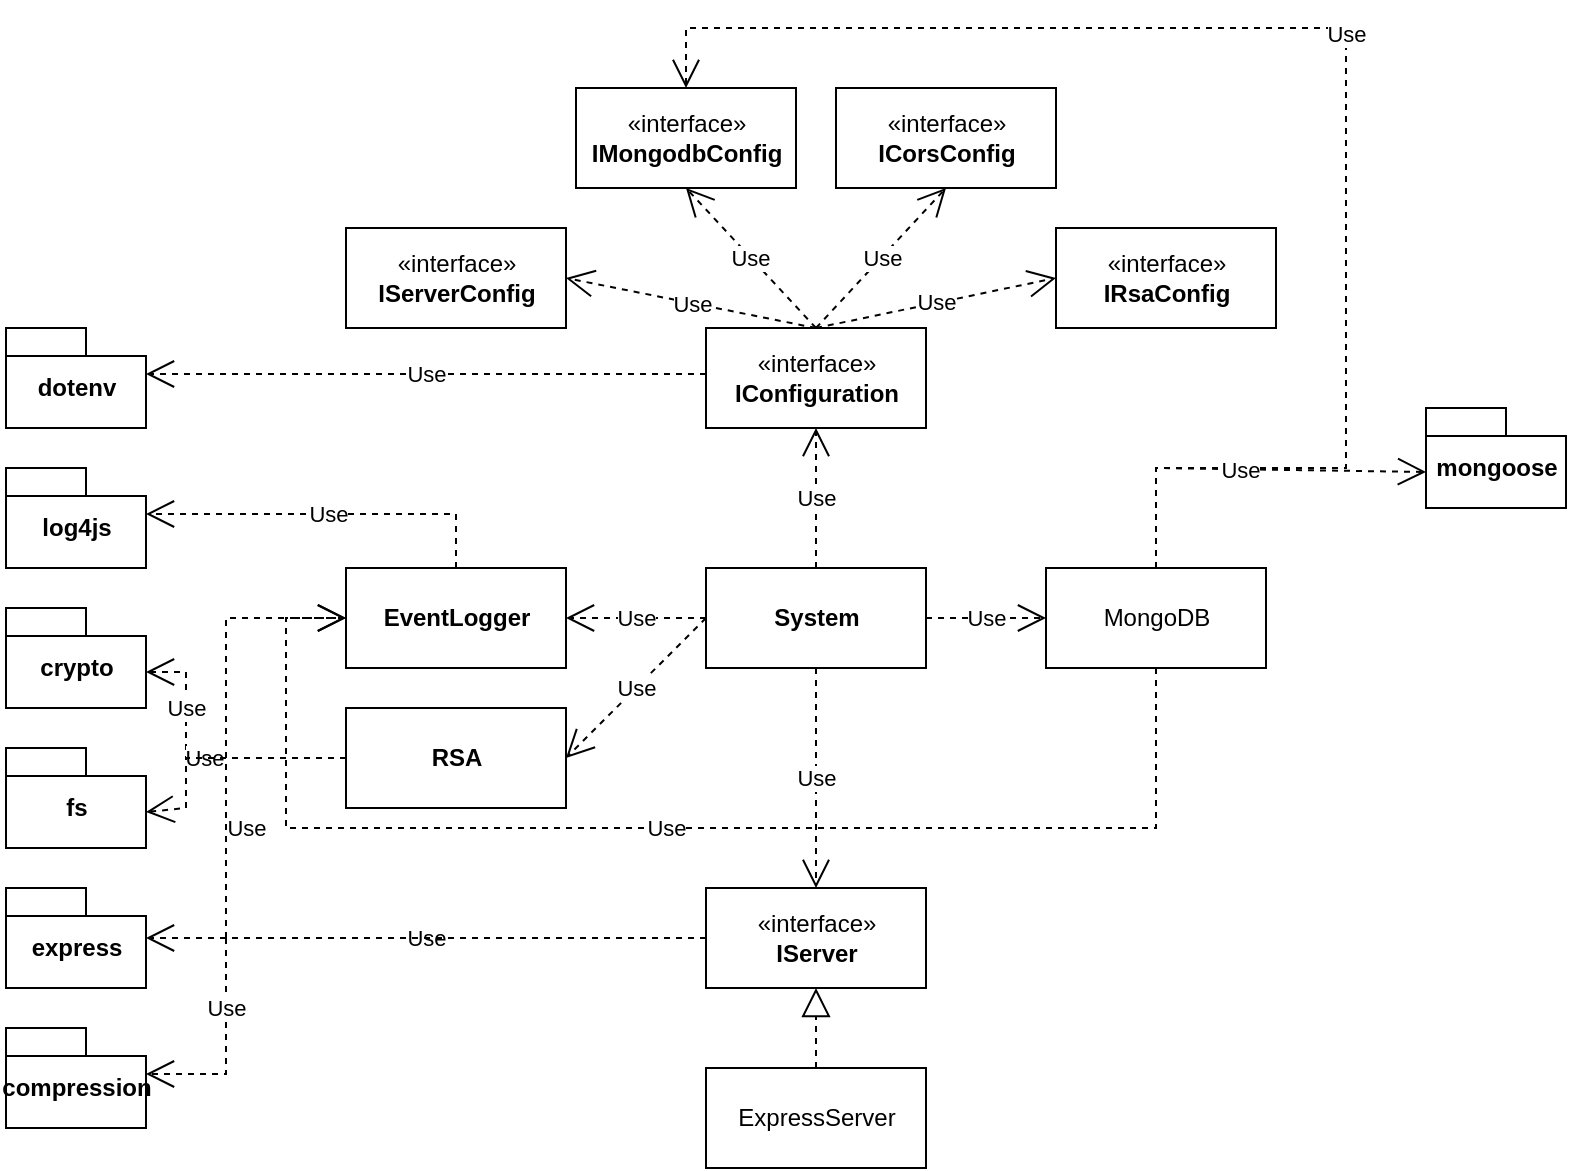 <mxfile version="17.2.4" type="device"><diagram id="6Z5-7DVcIzeGbHoEJOS7" name="Seite-1"><mxGraphModel dx="1186" dy="773" grid="1" gridSize="10" guides="1" tooltips="1" connect="1" arrows="1" fold="1" page="1" pageScale="1" pageWidth="1169" pageHeight="827" math="0" shadow="0"><root><mxCell id="0"/><mxCell id="1" parent="0"/><mxCell id="TeJl24mnxh_Jbmusd_PI-1" value="«interface»&lt;br&gt;&lt;b&gt;IConfiguration&lt;/b&gt;" style="html=1;" vertex="1" parent="1"><mxGeometry x="380" y="170" width="110" height="50" as="geometry"/></mxCell><mxCell id="TeJl24mnxh_Jbmusd_PI-2" value="«interface»&lt;br&gt;&lt;b&gt;IServerConfig&lt;/b&gt;" style="html=1;" vertex="1" parent="1"><mxGeometry x="200" y="120" width="110" height="50" as="geometry"/></mxCell><mxCell id="TeJl24mnxh_Jbmusd_PI-4" value="«interface»&lt;br&gt;&lt;b&gt;IMongodbConfig&lt;/b&gt;" style="html=1;" vertex="1" parent="1"><mxGeometry x="315" y="50" width="110" height="50" as="geometry"/></mxCell><mxCell id="TeJl24mnxh_Jbmusd_PI-5" value="«interface»&lt;br&gt;&lt;b&gt;ICorsConfig&lt;/b&gt;" style="html=1;" vertex="1" parent="1"><mxGeometry x="445" y="50" width="110" height="50" as="geometry"/></mxCell><mxCell id="TeJl24mnxh_Jbmusd_PI-6" value="«interface»&lt;br&gt;&lt;b&gt;IRsaConfig&lt;/b&gt;" style="html=1;" vertex="1" parent="1"><mxGeometry x="555" y="120" width="110" height="50" as="geometry"/></mxCell><mxCell id="TeJl24mnxh_Jbmusd_PI-7" value="System" style="html=1;fontStyle=1" vertex="1" parent="1"><mxGeometry x="380" y="290" width="110" height="50" as="geometry"/></mxCell><mxCell id="TeJl24mnxh_Jbmusd_PI-8" value="Use" style="endArrow=open;endSize=12;dashed=1;html=1;rounded=0;exitX=0.5;exitY=0;exitDx=0;exitDy=0;entryX=0.5;entryY=1;entryDx=0;entryDy=0;" edge="1" parent="1" source="TeJl24mnxh_Jbmusd_PI-7" target="TeJl24mnxh_Jbmusd_PI-1"><mxGeometry width="160" relative="1" as="geometry"><mxPoint x="434.5" y="280" as="sourcePoint"/><mxPoint x="434.5" y="230" as="targetPoint"/></mxGeometry></mxCell><mxCell id="TeJl24mnxh_Jbmusd_PI-9" value="Use" style="endArrow=open;endSize=12;dashed=1;html=1;rounded=0;exitX=0.5;exitY=0;exitDx=0;exitDy=0;entryX=1;entryY=0.5;entryDx=0;entryDy=0;" edge="1" parent="1" source="TeJl24mnxh_Jbmusd_PI-1" target="TeJl24mnxh_Jbmusd_PI-2"><mxGeometry width="160" relative="1" as="geometry"><mxPoint x="434.5" y="150" as="sourcePoint"/><mxPoint x="250" y="130" as="targetPoint"/></mxGeometry></mxCell><mxCell id="TeJl24mnxh_Jbmusd_PI-10" value="Use" style="endArrow=open;endSize=12;dashed=1;html=1;rounded=0;exitX=0.5;exitY=0;exitDx=0;exitDy=0;entryX=0;entryY=0.5;entryDx=0;entryDy=0;" edge="1" parent="1" source="TeJl24mnxh_Jbmusd_PI-1" target="TeJl24mnxh_Jbmusd_PI-6"><mxGeometry width="160" relative="1" as="geometry"><mxPoint x="434.5" y="150" as="sourcePoint"/><mxPoint x="434.5" y="100" as="targetPoint"/></mxGeometry></mxCell><mxCell id="TeJl24mnxh_Jbmusd_PI-11" value="Use" style="endArrow=open;endSize=12;dashed=1;html=1;rounded=0;exitX=0.5;exitY=0;exitDx=0;exitDy=0;entryX=0.5;entryY=1;entryDx=0;entryDy=0;" edge="1" parent="1" source="TeJl24mnxh_Jbmusd_PI-1" target="TeJl24mnxh_Jbmusd_PI-4"><mxGeometry width="160" relative="1" as="geometry"><mxPoint x="434.5" y="150" as="sourcePoint"/><mxPoint x="434.5" y="100" as="targetPoint"/></mxGeometry></mxCell><mxCell id="TeJl24mnxh_Jbmusd_PI-12" value="Use" style="endArrow=open;endSize=12;dashed=1;html=1;rounded=0;entryX=0.5;entryY=1;entryDx=0;entryDy=0;" edge="1" parent="1" target="TeJl24mnxh_Jbmusd_PI-5"><mxGeometry width="160" relative="1" as="geometry"><mxPoint x="435" y="170" as="sourcePoint"/><mxPoint x="470" y="120" as="targetPoint"/></mxGeometry></mxCell><mxCell id="TeJl24mnxh_Jbmusd_PI-13" value="EventLogger" style="html=1;fontStyle=1" vertex="1" parent="1"><mxGeometry x="200" y="290" width="110" height="50" as="geometry"/></mxCell><mxCell id="TeJl24mnxh_Jbmusd_PI-14" value="Use" style="endArrow=open;endSize=12;dashed=1;html=1;rounded=0;exitX=0;exitY=0.5;exitDx=0;exitDy=0;entryX=1;entryY=0.5;entryDx=0;entryDy=0;" edge="1" parent="1" source="TeJl24mnxh_Jbmusd_PI-7" target="TeJl24mnxh_Jbmusd_PI-13"><mxGeometry width="160" relative="1" as="geometry"><mxPoint x="365" y="314.5" as="sourcePoint"/><mxPoint x="320" y="315" as="targetPoint"/></mxGeometry></mxCell><mxCell id="TeJl24mnxh_Jbmusd_PI-15" value="&lt;b&gt;RSA&lt;/b&gt;" style="html=1;" vertex="1" parent="1"><mxGeometry x="200" y="360" width="110" height="50" as="geometry"/></mxCell><mxCell id="TeJl24mnxh_Jbmusd_PI-16" value="Use" style="endArrow=open;endSize=12;dashed=1;html=1;rounded=0;exitX=0;exitY=0.5;exitDx=0;exitDy=0;entryX=1;entryY=0.5;entryDx=0;entryDy=0;" edge="1" parent="1" source="TeJl24mnxh_Jbmusd_PI-7" target="TeJl24mnxh_Jbmusd_PI-15"><mxGeometry width="160" relative="1" as="geometry"><mxPoint x="390" y="384.5" as="sourcePoint"/><mxPoint x="330" y="385" as="targetPoint"/></mxGeometry></mxCell><mxCell id="TeJl24mnxh_Jbmusd_PI-18" value="MongoDB" style="html=1;" vertex="1" parent="1"><mxGeometry x="550" y="290" width="110" height="50" as="geometry"/></mxCell><mxCell id="TeJl24mnxh_Jbmusd_PI-19" value="Use" style="endArrow=open;endSize=12;dashed=1;html=1;rounded=0;exitX=0.5;exitY=0;exitDx=0;exitDy=0;entryX=0.5;entryY=0;entryDx=0;entryDy=0;" edge="1" parent="1" source="TeJl24mnxh_Jbmusd_PI-18" target="TeJl24mnxh_Jbmusd_PI-4"><mxGeometry width="160" relative="1" as="geometry"><mxPoint x="604.5" y="260" as="sourcePoint"/><mxPoint x="600" y="30" as="targetPoint"/><Array as="points"><mxPoint x="605" y="240"/><mxPoint x="700" y="240"/><mxPoint x="700" y="20"/><mxPoint x="370" y="20"/></Array></mxGeometry></mxCell><mxCell id="TeJl24mnxh_Jbmusd_PI-20" value="Use" style="endArrow=open;endSize=12;dashed=1;html=1;rounded=0;entryX=0;entryY=0.5;entryDx=0;entryDy=0;exitX=1;exitY=0.5;exitDx=0;exitDy=0;" edge="1" parent="1" source="TeJl24mnxh_Jbmusd_PI-7" target="TeJl24mnxh_Jbmusd_PI-18"><mxGeometry width="160" relative="1" as="geometry"><mxPoint x="510" y="315" as="sourcePoint"/><mxPoint x="540" y="314.5" as="targetPoint"/></mxGeometry></mxCell><mxCell id="TeJl24mnxh_Jbmusd_PI-21" value="Use" style="endArrow=open;endSize=12;dashed=1;html=1;rounded=0;exitX=0.5;exitY=1;exitDx=0;exitDy=0;entryX=0;entryY=0.5;entryDx=0;entryDy=0;" edge="1" parent="1" source="TeJl24mnxh_Jbmusd_PI-18" target="TeJl24mnxh_Jbmusd_PI-13"><mxGeometry width="160" relative="1" as="geometry"><mxPoint x="604.5" y="355" as="sourcePoint"/><mxPoint x="140" y="320" as="targetPoint"/><Array as="points"><mxPoint x="605" y="420"/><mxPoint x="170" y="420"/><mxPoint x="170" y="315"/></Array></mxGeometry></mxCell><mxCell id="TeJl24mnxh_Jbmusd_PI-22" value="«interface»&lt;br&gt;&lt;b&gt;IServer&lt;/b&gt;" style="html=1;" vertex="1" parent="1"><mxGeometry x="380" y="450" width="110" height="50" as="geometry"/></mxCell><mxCell id="TeJl24mnxh_Jbmusd_PI-23" value="Use" style="endArrow=open;endSize=12;dashed=1;html=1;rounded=0;entryX=0.5;entryY=0;entryDx=0;entryDy=0;exitX=0.5;exitY=1;exitDx=0;exitDy=0;" edge="1" parent="1" source="TeJl24mnxh_Jbmusd_PI-7" target="TeJl24mnxh_Jbmusd_PI-22"><mxGeometry width="160" relative="1" as="geometry"><mxPoint x="434.5" y="360" as="sourcePoint"/><mxPoint x="434.5" y="410" as="targetPoint"/></mxGeometry></mxCell><mxCell id="TeJl24mnxh_Jbmusd_PI-24" value="ExpressServer" style="html=1;" vertex="1" parent="1"><mxGeometry x="380" y="540" width="110" height="50" as="geometry"/></mxCell><mxCell id="TeJl24mnxh_Jbmusd_PI-25" value="" style="endArrow=block;dashed=1;endFill=0;endSize=12;html=1;rounded=0;exitX=0.5;exitY=0;exitDx=0;exitDy=0;entryX=0.5;entryY=1;entryDx=0;entryDy=0;" edge="1" parent="1" source="TeJl24mnxh_Jbmusd_PI-24" target="TeJl24mnxh_Jbmusd_PI-22"><mxGeometry width="160" relative="1" as="geometry"><mxPoint x="435" y="530" as="sourcePoint"/><mxPoint x="435" y="510" as="targetPoint"/></mxGeometry></mxCell><mxCell id="TeJl24mnxh_Jbmusd_PI-26" value="Use" style="endArrow=open;endSize=12;dashed=1;html=1;rounded=0;exitX=0;exitY=0.5;exitDx=0;exitDy=0;entryX=0;entryY=0.5;entryDx=0;entryDy=0;" edge="1" parent="1" source="TeJl24mnxh_Jbmusd_PI-22" target="TeJl24mnxh_Jbmusd_PI-13"><mxGeometry x="0.283" y="-10" width="160" relative="1" as="geometry"><mxPoint x="350" y="474.5" as="sourcePoint"/><mxPoint x="130" y="320" as="targetPoint"/><Array as="points"><mxPoint x="140" y="475"/><mxPoint x="140" y="315"/></Array><mxPoint as="offset"/></mxGeometry></mxCell><mxCell id="TeJl24mnxh_Jbmusd_PI-27" value="express" style="shape=folder;fontStyle=1;spacingTop=10;tabWidth=40;tabHeight=14;tabPosition=left;html=1;" vertex="1" parent="1"><mxGeometry x="30" y="450" width="70" height="50" as="geometry"/></mxCell><mxCell id="TeJl24mnxh_Jbmusd_PI-28" value="Use" style="endArrow=open;endSize=12;dashed=1;html=1;rounded=0;exitX=0;exitY=0.5;exitDx=0;exitDy=0;" edge="1" parent="1" source="TeJl24mnxh_Jbmusd_PI-22"><mxGeometry width="160" relative="1" as="geometry"><mxPoint x="320" y="474.5" as="sourcePoint"/><mxPoint x="100" y="475" as="targetPoint"/></mxGeometry></mxCell><mxCell id="TeJl24mnxh_Jbmusd_PI-29" value="log4js" style="shape=folder;fontStyle=1;spacingTop=10;tabWidth=40;tabHeight=14;tabPosition=left;html=1;" vertex="1" parent="1"><mxGeometry x="30" y="240" width="70" height="50" as="geometry"/></mxCell><mxCell id="TeJl24mnxh_Jbmusd_PI-30" value="Use" style="endArrow=open;endSize=12;dashed=1;html=1;rounded=0;entryX=0;entryY=0;entryDx=70;entryDy=23;entryPerimeter=0;exitX=0.5;exitY=0;exitDx=0;exitDy=0;" edge="1" parent="1" source="TeJl24mnxh_Jbmusd_PI-13" target="TeJl24mnxh_Jbmusd_PI-29"><mxGeometry width="160" relative="1" as="geometry"><mxPoint x="280" y="264.5" as="sourcePoint"/><mxPoint x="120" y="264.5" as="targetPoint"/><Array as="points"><mxPoint x="255" y="263"/></Array></mxGeometry></mxCell><mxCell id="TeJl24mnxh_Jbmusd_PI-31" value="mongoose" style="shape=folder;fontStyle=1;spacingTop=10;tabWidth=40;tabHeight=14;tabPosition=left;html=1;" vertex="1" parent="1"><mxGeometry x="740" y="210" width="70" height="50" as="geometry"/></mxCell><mxCell id="TeJl24mnxh_Jbmusd_PI-32" value="Use" style="endArrow=open;endSize=12;dashed=1;html=1;rounded=0;entryX=0;entryY=0;entryDx=0;entryDy=32;entryPerimeter=0;exitX=0.5;exitY=0;exitDx=0;exitDy=0;" edge="1" parent="1" source="TeJl24mnxh_Jbmusd_PI-18" target="TeJl24mnxh_Jbmusd_PI-31"><mxGeometry width="160" relative="1" as="geometry"><mxPoint x="570" y="240" as="sourcePoint"/><mxPoint x="720" y="240" as="targetPoint"/><Array as="points"><mxPoint x="605" y="240"/></Array></mxGeometry></mxCell><mxCell id="TeJl24mnxh_Jbmusd_PI-33" value="crypto" style="shape=folder;fontStyle=1;spacingTop=10;tabWidth=40;tabHeight=14;tabPosition=left;html=1;" vertex="1" parent="1"><mxGeometry x="30" y="310" width="70" height="50" as="geometry"/></mxCell><mxCell id="TeJl24mnxh_Jbmusd_PI-34" value="fs" style="shape=folder;fontStyle=1;spacingTop=10;tabWidth=40;tabHeight=14;tabPosition=left;html=1;" vertex="1" parent="1"><mxGeometry x="30" y="380" width="70" height="50" as="geometry"/></mxCell><mxCell id="TeJl24mnxh_Jbmusd_PI-35" value="Use" style="endArrow=open;endSize=12;dashed=1;html=1;rounded=0;exitX=0;exitY=0.5;exitDx=0;exitDy=0;entryX=0;entryY=0;entryDx=70;entryDy=32;entryPerimeter=0;" edge="1" parent="1" source="TeJl24mnxh_Jbmusd_PI-15" target="TeJl24mnxh_Jbmusd_PI-33"><mxGeometry width="160" relative="1" as="geometry"><mxPoint x="180" y="390" as="sourcePoint"/><mxPoint x="40" y="384.5" as="targetPoint"/><Array as="points"><mxPoint x="120" y="385"/><mxPoint x="120" y="342"/></Array></mxGeometry></mxCell><mxCell id="TeJl24mnxh_Jbmusd_PI-36" value="Use" style="endArrow=open;endSize=12;dashed=1;html=1;rounded=0;entryX=0;entryY=0;entryDx=70;entryDy=32;entryPerimeter=0;exitX=0;exitY=0.5;exitDx=0;exitDy=0;" edge="1" parent="1" source="TeJl24mnxh_Jbmusd_PI-15" target="TeJl24mnxh_Jbmusd_PI-34"><mxGeometry x="0.279" y="-25" width="160" relative="1" as="geometry"><mxPoint x="190" y="385" as="sourcePoint"/><mxPoint x="40" y="384.5" as="targetPoint"/><Array as="points"><mxPoint x="120" y="385"/><mxPoint x="120" y="410"/></Array><mxPoint x="25" y="-25" as="offset"/></mxGeometry></mxCell><mxCell id="TeJl24mnxh_Jbmusd_PI-37" value="dotenv" style="shape=folder;fontStyle=1;spacingTop=10;tabWidth=40;tabHeight=14;tabPosition=left;html=1;" vertex="1" parent="1"><mxGeometry x="30" y="170" width="70" height="50" as="geometry"/></mxCell><mxCell id="TeJl24mnxh_Jbmusd_PI-38" value="Use" style="endArrow=open;endSize=12;dashed=1;html=1;rounded=0;entryX=0;entryY=0;entryDx=70;entryDy=23;entryPerimeter=0;" edge="1" parent="1" target="TeJl24mnxh_Jbmusd_PI-37"><mxGeometry width="160" relative="1" as="geometry"><mxPoint x="380" y="193" as="sourcePoint"/><mxPoint x="175" y="194.5" as="targetPoint"/></mxGeometry></mxCell><mxCell id="TeJl24mnxh_Jbmusd_PI-39" value="compression" style="shape=folder;fontStyle=1;spacingTop=10;tabWidth=40;tabHeight=14;tabPosition=left;html=1;" vertex="1" parent="1"><mxGeometry x="30" y="520" width="70" height="50" as="geometry"/></mxCell><mxCell id="TeJl24mnxh_Jbmusd_PI-40" value="Use" style="endArrow=open;endSize=12;dashed=1;html=1;rounded=0;exitX=0;exitY=0.5;exitDx=0;exitDy=0;entryX=0;entryY=0;entryDx=70;entryDy=23;entryPerimeter=0;" edge="1" parent="1" source="TeJl24mnxh_Jbmusd_PI-22" target="TeJl24mnxh_Jbmusd_PI-39"><mxGeometry x="0.581" width="160" relative="1" as="geometry"><mxPoint x="390" y="485" as="sourcePoint"/><mxPoint x="110" y="485" as="targetPoint"/><Array as="points"><mxPoint x="140" y="475"/><mxPoint x="140" y="543"/></Array><mxPoint as="offset"/></mxGeometry></mxCell></root></mxGraphModel></diagram></mxfile>